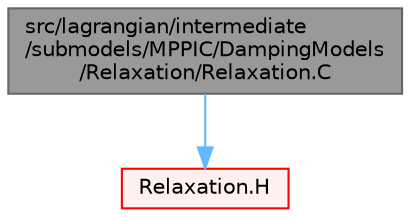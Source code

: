 digraph "src/lagrangian/intermediate/submodels/MPPIC/DampingModels/Relaxation/Relaxation.C"
{
 // LATEX_PDF_SIZE
  bgcolor="transparent";
  edge [fontname=Helvetica,fontsize=10,labelfontname=Helvetica,labelfontsize=10];
  node [fontname=Helvetica,fontsize=10,shape=box,height=0.2,width=0.4];
  Node1 [id="Node000001",label="src/lagrangian/intermediate\l/submodels/MPPIC/DampingModels\l/Relaxation/Relaxation.C",height=0.2,width=0.4,color="gray40", fillcolor="grey60", style="filled", fontcolor="black",tooltip=" "];
  Node1 -> Node2 [id="edge1_Node000001_Node000002",color="steelblue1",style="solid",tooltip=" "];
  Node2 [id="Node000002",label="Relaxation.H",height=0.2,width=0.4,color="red", fillcolor="#FFF0F0", style="filled",URL="$Relaxation_8H.html",tooltip=" "];
}
